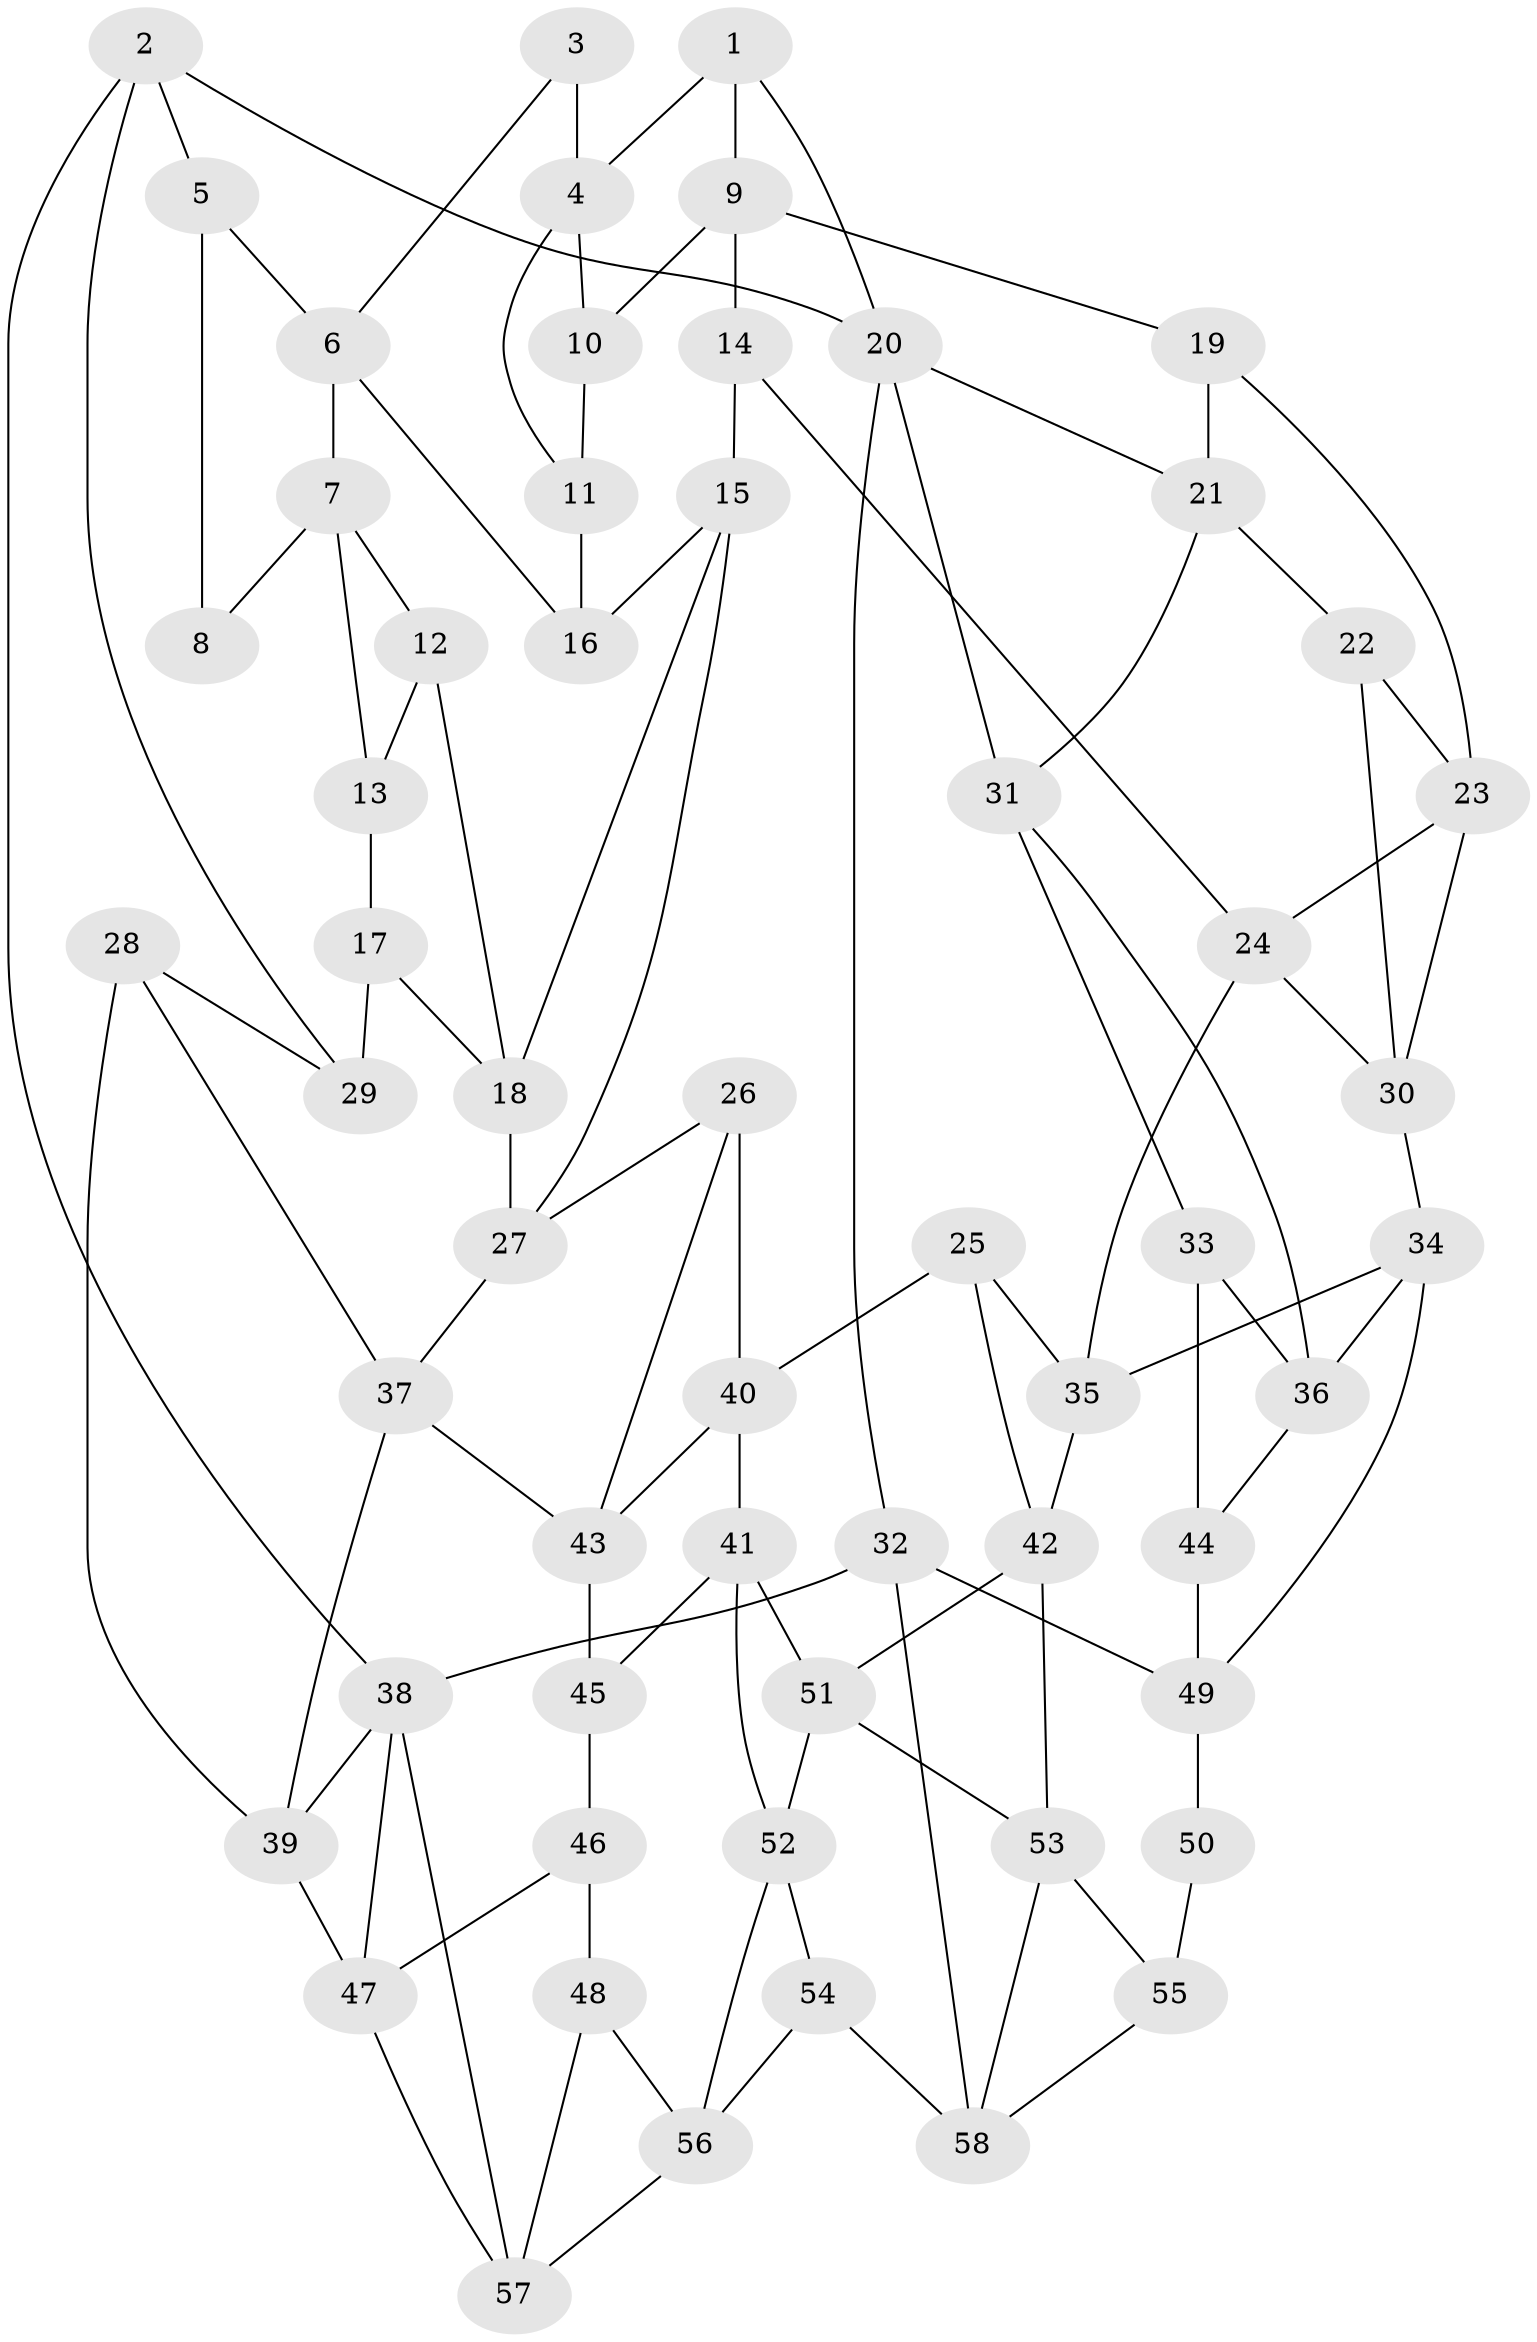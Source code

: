 // original degree distribution, {3: 0.02586206896551724, 5: 0.4224137931034483, 4: 0.27586206896551724, 6: 0.27586206896551724}
// Generated by graph-tools (version 1.1) at 2025/03/03/09/25 03:03:17]
// undirected, 58 vertices, 103 edges
graph export_dot {
graph [start="1"]
  node [color=gray90,style=filled];
  1;
  2;
  3;
  4;
  5;
  6;
  7;
  8;
  9;
  10;
  11;
  12;
  13;
  14;
  15;
  16;
  17;
  18;
  19;
  20;
  21;
  22;
  23;
  24;
  25;
  26;
  27;
  28;
  29;
  30;
  31;
  32;
  33;
  34;
  35;
  36;
  37;
  38;
  39;
  40;
  41;
  42;
  43;
  44;
  45;
  46;
  47;
  48;
  49;
  50;
  51;
  52;
  53;
  54;
  55;
  56;
  57;
  58;
  1 -- 4 [weight=1.0];
  1 -- 9 [weight=1.0];
  1 -- 20 [weight=1.0];
  2 -- 5 [weight=1.0];
  2 -- 20 [weight=1.0];
  2 -- 29 [weight=1.0];
  2 -- 38 [weight=1.0];
  3 -- 4 [weight=2.0];
  3 -- 6 [weight=1.0];
  4 -- 10 [weight=1.0];
  4 -- 11 [weight=1.0];
  5 -- 6 [weight=1.0];
  5 -- 8 [weight=1.0];
  6 -- 7 [weight=1.0];
  6 -- 16 [weight=1.0];
  7 -- 8 [weight=1.0];
  7 -- 12 [weight=1.0];
  7 -- 13 [weight=1.0];
  9 -- 10 [weight=1.0];
  9 -- 14 [weight=1.0];
  9 -- 19 [weight=1.0];
  10 -- 11 [weight=1.0];
  11 -- 16 [weight=2.0];
  12 -- 13 [weight=1.0];
  12 -- 18 [weight=1.0];
  13 -- 17 [weight=2.0];
  14 -- 15 [weight=1.0];
  14 -- 24 [weight=1.0];
  15 -- 16 [weight=1.0];
  15 -- 18 [weight=1.0];
  15 -- 27 [weight=1.0];
  17 -- 18 [weight=1.0];
  17 -- 29 [weight=1.0];
  18 -- 27 [weight=1.0];
  19 -- 21 [weight=1.0];
  19 -- 23 [weight=1.0];
  20 -- 21 [weight=1.0];
  20 -- 31 [weight=1.0];
  20 -- 32 [weight=1.0];
  21 -- 22 [weight=1.0];
  21 -- 31 [weight=1.0];
  22 -- 23 [weight=1.0];
  22 -- 30 [weight=1.0];
  23 -- 24 [weight=1.0];
  23 -- 30 [weight=1.0];
  24 -- 30 [weight=1.0];
  24 -- 35 [weight=1.0];
  25 -- 35 [weight=1.0];
  25 -- 40 [weight=1.0];
  25 -- 42 [weight=1.0];
  26 -- 27 [weight=1.0];
  26 -- 40 [weight=1.0];
  26 -- 43 [weight=1.0];
  27 -- 37 [weight=1.0];
  28 -- 29 [weight=1.0];
  28 -- 37 [weight=1.0];
  28 -- 39 [weight=1.0];
  30 -- 34 [weight=1.0];
  31 -- 33 [weight=1.0];
  31 -- 36 [weight=1.0];
  32 -- 38 [weight=1.0];
  32 -- 49 [weight=1.0];
  32 -- 58 [weight=1.0];
  33 -- 36 [weight=1.0];
  33 -- 44 [weight=1.0];
  34 -- 35 [weight=1.0];
  34 -- 36 [weight=1.0];
  34 -- 49 [weight=1.0];
  35 -- 42 [weight=1.0];
  36 -- 44 [weight=1.0];
  37 -- 39 [weight=1.0];
  37 -- 43 [weight=1.0];
  38 -- 39 [weight=1.0];
  38 -- 47 [weight=1.0];
  38 -- 57 [weight=1.0];
  39 -- 47 [weight=1.0];
  40 -- 41 [weight=1.0];
  40 -- 43 [weight=1.0];
  41 -- 45 [weight=1.0];
  41 -- 51 [weight=1.0];
  41 -- 52 [weight=1.0];
  42 -- 51 [weight=1.0];
  42 -- 53 [weight=1.0];
  43 -- 45 [weight=1.0];
  44 -- 49 [weight=2.0];
  45 -- 46 [weight=2.0];
  46 -- 47 [weight=1.0];
  46 -- 48 [weight=1.0];
  47 -- 57 [weight=1.0];
  48 -- 56 [weight=1.0];
  48 -- 57 [weight=1.0];
  49 -- 50 [weight=2.0];
  50 -- 55 [weight=2.0];
  51 -- 52 [weight=1.0];
  51 -- 53 [weight=1.0];
  52 -- 54 [weight=1.0];
  52 -- 56 [weight=1.0];
  53 -- 55 [weight=1.0];
  53 -- 58 [weight=1.0];
  54 -- 56 [weight=1.0];
  54 -- 58 [weight=1.0];
  55 -- 58 [weight=1.0];
  56 -- 57 [weight=1.0];
}
